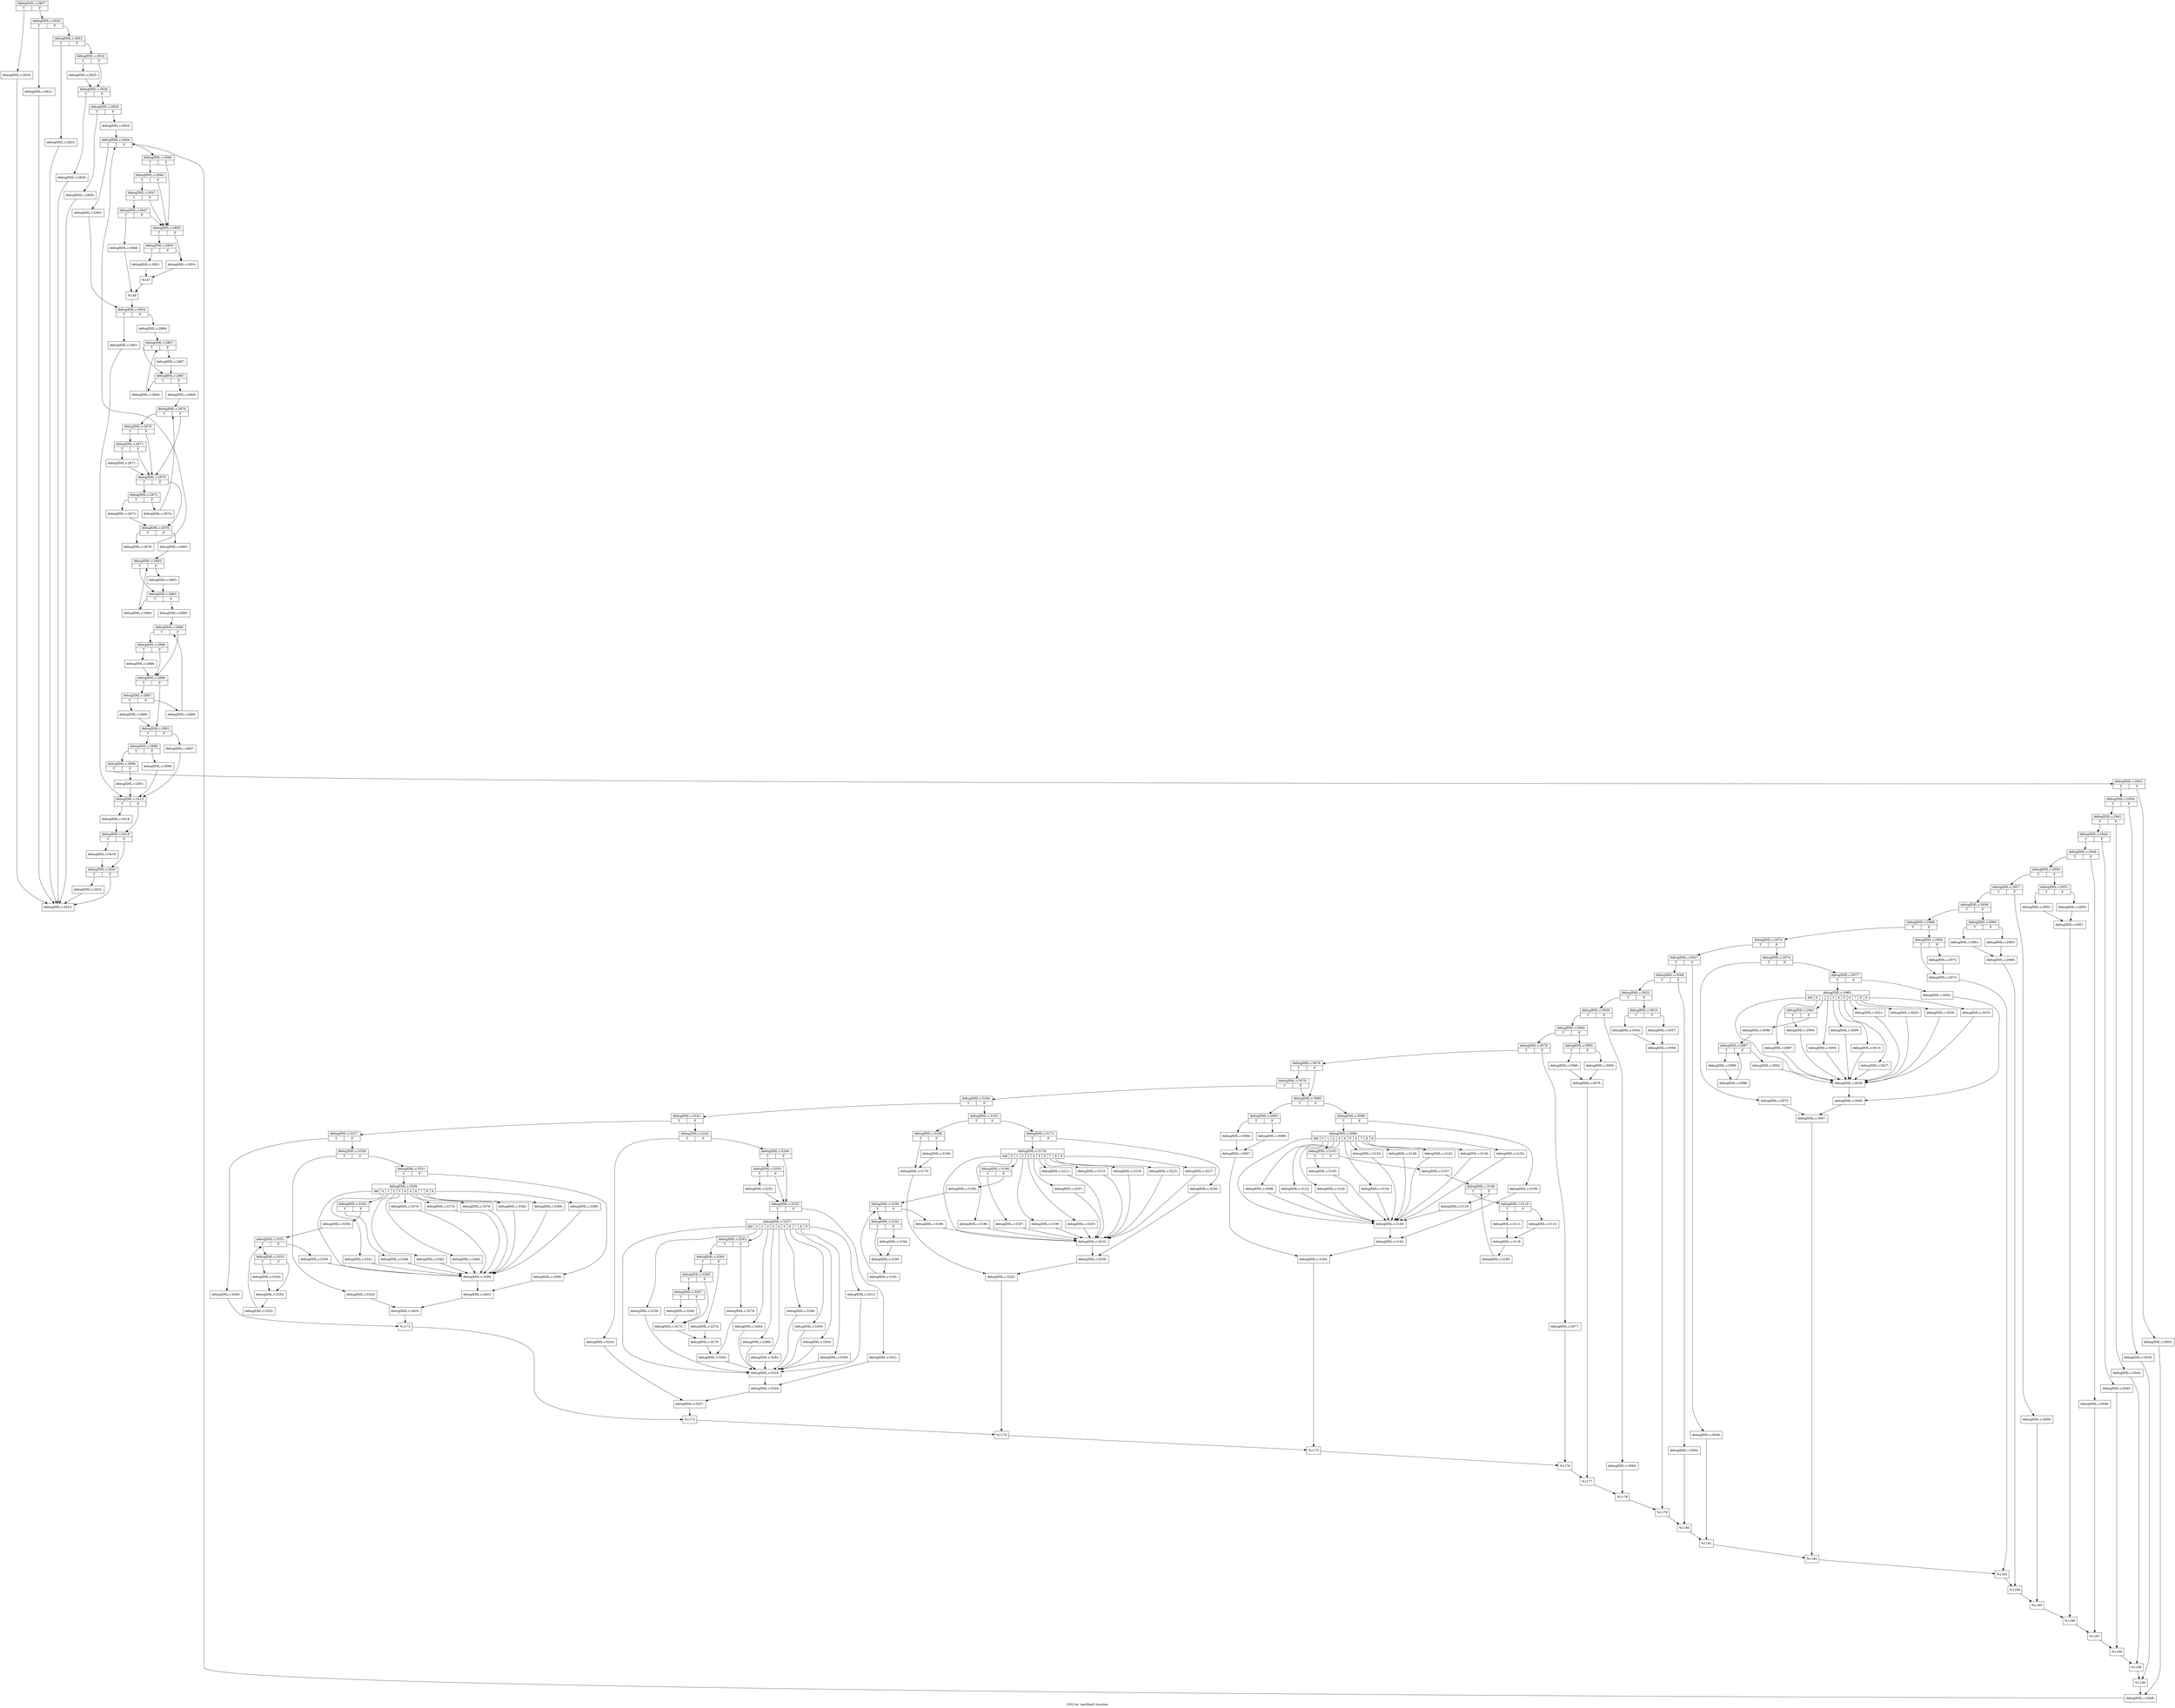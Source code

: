 digraph "CFG for 'xmlShell' function" {
	label="CFG for 'xmlShell' function";

	Node0x48ca920 [shape=record,label="{debugXML.c:2807:|{<s0>T|<s1>F}}"];
	Node0x48ca920:s0 -> Node0x4a044b0;
	Node0x48ca920:s1 -> Node0x4a04500;
	Node0x4a044b0 [shape=record,label="{debugXML.c:2819:}"];
	Node0x4a044b0 -> Node0x4a85450;
	Node0x4a04500 [shape=record,label="{debugXML.c:2820:|{<s0>T|<s1>F}}"];
	Node0x4a04500:s0 -> Node0x4a04850;
	Node0x4a04500:s1 -> Node0x4a048a0;
	Node0x4a04850 [shape=record,label="{debugXML.c:2821:}"];
	Node0x4a04850 -> Node0x4a85450;
	Node0x4a048a0 [shape=record,label="{debugXML.c:2822:|{<s0>T|<s1>F}}"];
	Node0x4a048a0:s0 -> Node0x4a21400;
	Node0x4a048a0:s1 -> Node0x4a21450;
	Node0x4a21400 [shape=record,label="{debugXML.c:2823:}"];
	Node0x4a21400 -> Node0x4a85450;
	Node0x4a21450 [shape=record,label="{debugXML.c:2824:|{<s0>T|<s1>F}}"];
	Node0x4a21450:s0 -> Node0x4a21830;
	Node0x4a21450:s1 -> Node0x4a21880;
	Node0x4a21830 [shape=record,label="{debugXML.c:2825:}"];
	Node0x4a21830 -> Node0x4a21880;
	Node0x4a21880 [shape=record,label="{debugXML.c:2826:|{<s0>T|<s1>F}}"];
	Node0x4a21880:s0 -> Node0x4955720;
	Node0x4a21880:s1 -> Node0x4955770;
	Node0x4955720 [shape=record,label="{debugXML.c:2828:}"];
	Node0x4955720 -> Node0x4a85450;
	Node0x4955770 [shape=record,label="{debugXML.c:2829:|{<s0>T|<s1>F}}"];
	Node0x4955770:s0 -> Node0x4a24590;
	Node0x4955770:s1 -> Node0x4a23760;
	Node0x4a24590 [shape=record,label="{debugXML.c:2839:}"];
	Node0x4a24590 -> Node0x4a85450;
	Node0x4a23760 [shape=record,label="{debugXML.c:2843:}"];
	Node0x4a23760 -> Node0x4a259f0;
	Node0x4a259f0 [shape=record,label="{debugXML.c:2844:|{<s0>T|<s1>F}}"];
	Node0x4a259f0:s0 -> Node0x4a25b30;
	Node0x4a259f0:s1 -> Node0x4a25bd0;
	Node0x4a25b30 [shape=record,label="{debugXML.c:2845:}"];
	Node0x4a25b30 -> Node0x4a25b80;
	Node0x4a25bd0 [shape=record,label="{debugXML.c:2846:|{<s0>T|<s1>F}}"];
	Node0x4a25bd0:s0 -> Node0x4a26850;
	Node0x4a25bd0:s1 -> Node0x4a26700;
	Node0x4a26850 [shape=record,label="{debugXML.c:2846:|{<s0>T|<s1>F}}"];
	Node0x4a26850:s0 -> Node0x4a267d0;
	Node0x4a26850:s1 -> Node0x4a26700;
	Node0x4a267d0 [shape=record,label="{debugXML.c:2847:|{<s0>T|<s1>F}}"];
	Node0x4a267d0:s0 -> Node0x4a26750;
	Node0x4a267d0:s1 -> Node0x4a26700;
	Node0x4a26750 [shape=record,label="{debugXML.c:2847:|{<s0>T|<s1>F}}"];
	Node0x4a26750:s0 -> Node0x4a26660;
	Node0x4a26750:s1 -> Node0x4a26700;
	Node0x4a26660 [shape=record,label="{debugXML.c:2848:}"];
	Node0x4a26660 -> Node0x4a266b0;
	Node0x4a26700 [shape=record,label="{debugXML.c:2850:|{<s0>T|<s1>F}}"];
	Node0x4a26700:s0 -> Node0x4a28710;
	Node0x4a26700:s1 -> Node0x4a286c0;
	Node0x4a28710 [shape=record,label="{debugXML.c:2850:|{<s0>T|<s1>F}}"];
	Node0x4a28710:s0 -> Node0x4a28620;
	Node0x4a28710:s1 -> Node0x4a286c0;
	Node0x4a28620 [shape=record,label="{debugXML.c:2851:}"];
	Node0x4a28620 -> Node0x4a28670;
	Node0x4a286c0 [shape=record,label="{debugXML.c:2853:}"];
	Node0x4a286c0 -> Node0x4a28670;
	Node0x4a28670 [shape=record,label="{%147}"];
	Node0x4a28670 -> Node0x4a266b0;
	Node0x4a266b0 [shape=record,label="{%148}"];
	Node0x4a266b0 -> Node0x4a25b80;
	Node0x4a25b80 [shape=record,label="{debugXML.c:2854:|{<s0>T|<s1>F}}"];
	Node0x4a25b80:s0 -> Node0x4a2a8e0;
	Node0x4a25b80:s1 -> Node0x4a2a930;
	Node0x4a2a8e0 [shape=record,label="{debugXML.c:2861:}"];
	Node0x4a2a8e0 -> Node0x4a25970;
	Node0x4a2a930 [shape=record,label="{debugXML.c:2866:}"];
	Node0x4a2a930 -> Node0x4a2ade0;
	Node0x4a2ade0 [shape=record,label="{debugXML.c:2867:|{<s0>T|<s1>F}}"];
	Node0x4a2ade0:s0 -> Node0x4a2b080;
	Node0x4a2ade0:s1 -> Node0x4a2b0d0;
	Node0x4a2b0d0 [shape=record,label="{debugXML.c:2867:}"];
	Node0x4a2b0d0 -> Node0x4a2b080;
	Node0x4a2b080 [shape=record,label="{debugXML.c:2867:|{<s0>T|<s1>F}}"];
	Node0x4a2b080:s0 -> Node0x4a2b710;
	Node0x4a2b080:s1 -> Node0x4a2b000;
	Node0x4a2b710 [shape=record,label="{debugXML.c:2868:}"];
	Node0x4a2b710 -> Node0x4a2ade0;
	Node0x4a2b000 [shape=record,label="{debugXML.c:2869:}"];
	Node0x4a2b000 -> Node0x4a2bad0;
	Node0x4a2bad0 [shape=record,label="{debugXML.c:2870:|{<s0>T|<s1>F}}"];
	Node0x4a2bad0:s0 -> Node0x4a2be90;
	Node0x4a2bad0:s1 -> Node0x4a2bd70;
	Node0x4a2be90 [shape=record,label="{debugXML.c:2870:|{<s0>T|<s1>F}}"];
	Node0x4a2be90:s0 -> Node0x4a2be10;
	Node0x4a2be90:s1 -> Node0x4a2bd70;
	Node0x4a2be10 [shape=record,label="{debugXML.c:2871:|{<s0>T|<s1>F}}"];
	Node0x4a2be10:s0 -> Node0x4a2bdc0;
	Node0x4a2be10:s1 -> Node0x4a2bd70;
	Node0x4a2bdc0 [shape=record,label="{debugXML.c:2871:}"];
	Node0x4a2bdc0 -> Node0x4a2bd70;
	Node0x4a2bd70 [shape=record,label="{debugXML.c:2870:|{<s0>T|<s1>F}}"];
	Node0x4a2bd70:s0 -> Node0x4a2c740;
	Node0x4a2bd70:s1 -> Node0x4a2bcf0;
	Node0x4a2c740 [shape=record,label="{debugXML.c:2872:|{<s0>T|<s1>F}}"];
	Node0x4a2c740:s0 -> Node0x4a2cd80;
	Node0x4a2c740:s1 -> Node0x4a2cdd0;
	Node0x4a2cd80 [shape=record,label="{debugXML.c:2873:}"];
	Node0x4a2cd80 -> Node0x4a2bcf0;
	Node0x4a2cdd0 [shape=record,label="{debugXML.c:2874:}"];
	Node0x4a2cdd0 -> Node0x4a2bad0;
	Node0x4a2bcf0 [shape=record,label="{debugXML.c:2876:|{<s0>T|<s1>F}}"];
	Node0x4a2bcf0:s0 -> Node0x4a2db40;
	Node0x4a2bcf0:s1 -> Node0x4a2db90;
	Node0x4a2db40 [shape=record,label="{debugXML.c:2878:}"];
	Node0x4a2db40 -> Node0x4a259f0;
	Node0x4a2db90 [shape=record,label="{debugXML.c:2883:}"];
	Node0x4a2db90 -> Node0x4a2ded0;
	Node0x4a2ded0 [shape=record,label="{debugXML.c:2883:|{<s0>T|<s1>F}}"];
	Node0x4a2ded0:s0 -> Node0x4a2e170;
	Node0x4a2ded0:s1 -> Node0x4a2e1c0;
	Node0x4a2e1c0 [shape=record,label="{debugXML.c:2883:}"];
	Node0x4a2e1c0 -> Node0x4a2e170;
	Node0x4a2e170 [shape=record,label="{debugXML.c:2883:|{<s0>T|<s1>F}}"];
	Node0x4a2e170:s0 -> Node0x4a2e800;
	Node0x4a2e170:s1 -> Node0x4a2e0f0;
	Node0x4a2e800 [shape=record,label="{debugXML.c:2884:}"];
	Node0x4a2e800 -> Node0x4a2ded0;
	Node0x4a2e0f0 [shape=record,label="{debugXML.c:2885:}"];
	Node0x4a2e0f0 -> Node0x4a2ebc0;
	Node0x4a2ebc0 [shape=record,label="{debugXML.c:2886:|{<s0>T|<s1>F}}"];
	Node0x4a2ebc0:s0 -> Node0x4a2ef00;
	Node0x4a2ebc0:s1 -> Node0x4a2ee60;
	Node0x4a2ef00 [shape=record,label="{debugXML.c:2886:|{<s0>T|<s1>F}}"];
	Node0x4a2ef00:s0 -> Node0x4a2eeb0;
	Node0x4a2ef00:s1 -> Node0x4a2ee60;
	Node0x4a2eeb0 [shape=record,label="{debugXML.c:2886:}"];
	Node0x4a2eeb0 -> Node0x4a2ee60;
	Node0x4a2ee60 [shape=record,label="{debugXML.c:2886:|{<s0>T|<s1>F}}"];
	Node0x4a2ee60:s0 -> Node0x4a2f4c0;
	Node0x4a2ee60:s1 -> Node0x4a2ede0;
	Node0x4a2f4c0 [shape=record,label="{debugXML.c:2887:|{<s0>T|<s1>F}}"];
	Node0x4a2f4c0:s0 -> Node0x4a2fa00;
	Node0x4a2f4c0:s1 -> Node0x4a2fa50;
	Node0x4a2fa00 [shape=record,label="{debugXML.c:2888:}"];
	Node0x4a2fa00 -> Node0x4a2ede0;
	Node0x4a2fa50 [shape=record,label="{debugXML.c:2889:}"];
	Node0x4a2fa50 -> Node0x4a2ebc0;
	Node0x4a2ede0 [shape=record,label="{debugXML.c:2891:|{<s0>T|<s1>F}}"];
	Node0x4a2ede0:s0 -> Node0x4a30810;
	Node0x4a2ede0:s1 -> Node0x4a307c0;
	Node0x4a307c0 [shape=record,label="{debugXML.c:2897:}"];
	Node0x4a307c0 -> Node0x4a25970;
	Node0x4a30810 [shape=record,label="{debugXML.c:2898:|{<s0>T|<s1>F}}"];
	Node0x4a30810:s0 -> Node0x4a31450;
	Node0x4a30810:s1 -> Node0x4a31100;
	Node0x4a31100 [shape=record,label="{debugXML.c:2899:}"];
	Node0x4a31100 -> Node0x4a25970;
	Node0x4a31450 [shape=record,label="{debugXML.c:2900:|{<s0>T|<s1>F}}"];
	Node0x4a31450:s0 -> Node0x4a31c90;
	Node0x4a31450:s1 -> Node0x4a31c40;
	Node0x4a31c40 [shape=record,label="{debugXML.c:2901:}"];
	Node0x4a31c40 -> Node0x4a25970;
	Node0x4a31c90 [shape=record,label="{debugXML.c:2902:|{<s0>T|<s1>F}}"];
	Node0x4a31c90:s0 -> Node0x4a32280;
	Node0x4a31c90:s1 -> Node0x4a321e0;
	Node0x4a321e0 [shape=record,label="{debugXML.c:2903:}"];
	Node0x4a321e0 -> Node0x4a32230;
	Node0x4a32280 [shape=record,label="{debugXML.c:2938:|{<s0>T|<s1>F}}"];
	Node0x4a32280:s0 -> Node0x4a3a2c0;
	Node0x4a32280:s1 -> Node0x4a3a220;
	Node0x4a3a220 [shape=record,label="{debugXML.c:2939:}"];
	Node0x4a3a220 -> Node0x4a3a270;
	Node0x4a3a2c0 [shape=record,label="{debugXML.c:2941:|{<s0>T|<s1>F}}"];
	Node0x4a3a2c0:s0 -> Node0x4a3acb0;
	Node0x4a3a2c0:s1 -> Node0x4a3ac10;
	Node0x4a3ac10 [shape=record,label="{debugXML.c:2942:}"];
	Node0x4a3ac10 -> Node0x4a3ac60;
	Node0x4a3acb0 [shape=record,label="{debugXML.c:2944:|{<s0>T|<s1>F}}"];
	Node0x4a3acb0:s0 -> Node0x4a3b690;
	Node0x4a3acb0:s1 -> Node0x4a3b5f0;
	Node0x4a3b5f0 [shape=record,label="{debugXML.c:2945:}"];
	Node0x4a3b5f0 -> Node0x4a3b640;
	Node0x4a3b690 [shape=record,label="{debugXML.c:2948:|{<s0>T|<s1>F}}"];
	Node0x4a3b690:s0 -> Node0x4a3c8a0;
	Node0x4a3b690:s1 -> Node0x4a3c400;
	Node0x4a3c400 [shape=record,label="{debugXML.c:2949:}"];
	Node0x4a3c400 -> Node0x4a3c850;
	Node0x4a3c8a0 [shape=record,label="{debugXML.c:2950:|{<s0>T|<s1>F}}"];
	Node0x4a3c8a0:s0 -> Node0x4a3cfa0;
	Node0x4a3c8a0:s1 -> Node0x4a3cf00;
	Node0x4a3cf00 [shape=record,label="{debugXML.c:2951:|{<s0>T|<s1>F}}"];
	Node0x4a3cf00:s0 -> Node0x4a3d4a0;
	Node0x4a3cf00:s1 -> Node0x4a3d540;
	Node0x4a3d4a0 [shape=record,label="{debugXML.c:2952:}"];
	Node0x4a3d4a0 -> Node0x4a3d4f0;
	Node0x4a3d540 [shape=record,label="{debugXML.c:2955:}"];
	Node0x4a3d540 -> Node0x4a3d4f0;
	Node0x4a3d4f0 [shape=record,label="{debugXML.c:2957:}"];
	Node0x4a3d4f0 -> Node0x4a3cf50;
	Node0x4a3cfa0 [shape=record,label="{debugXML.c:2957:|{<s0>T|<s1>F}}"];
	Node0x4a3cfa0:s0 -> Node0x4a3e400;
	Node0x4a3cfa0:s1 -> Node0x4a3e360;
	Node0x4a3e360 [shape=record,label="{debugXML.c:2958:}"];
	Node0x4a3e360 -> Node0x4a3e3b0;
	Node0x4a3e400 [shape=record,label="{debugXML.c:2959:|{<s0>T|<s1>F}}"];
	Node0x4a3e400:s0 -> Node0x4a3f3e0;
	Node0x4a3e400:s1 -> Node0x4a3ede0;
	Node0x4a3ede0 [shape=record,label="{debugXML.c:2960:|{<s0>T|<s1>F}}"];
	Node0x4a3ede0:s0 -> Node0x4a3f780;
	Node0x4a3ede0:s1 -> Node0x4a3f820;
	Node0x4a3f780 [shape=record,label="{debugXML.c:2961:}"];
	Node0x4a3f780 -> Node0x4a3f7d0;
	Node0x4a3f820 [shape=record,label="{debugXML.c:2963:}"];
	Node0x4a3f820 -> Node0x4a3f7d0;
	Node0x4a3f7d0 [shape=record,label="{debugXML.c:2968:}"];
	Node0x4a3f7d0 -> Node0x4a3f390;
	Node0x4a3f3e0 [shape=record,label="{debugXML.c:2968:|{<s0>T|<s1>F}}"];
	Node0x4a3f3e0:s0 -> Node0x4a41100;
	Node0x4a3f3e0:s1 -> Node0x4a40920;
	Node0x4a40920 [shape=record,label="{debugXML.c:2969:|{<s0>T|<s1>F}}"];
	Node0x4a40920:s0 -> Node0x4a418c0;
	Node0x4a40920:s1 -> Node0x4a41870;
	Node0x4a41870 [shape=record,label="{debugXML.c:2972:}"];
	Node0x4a41870 -> Node0x4a418c0;
	Node0x4a418c0 [shape=record,label="{debugXML.c:2973:}"];
	Node0x4a418c0 -> Node0x4a410b0;
	Node0x4a41100 [shape=record,label="{debugXML.c:2973:|{<s0>T|<s1>F}}"];
	Node0x4a41100:s0 -> Node0x4a424a0;
	Node0x4a41100:s1 -> Node0x4a42400;
	Node0x4a42400 [shape=record,label="{debugXML.c:2974:|{<s0>T|<s1>F}}"];
	Node0x4a42400:s0 -> Node0x4a429a0;
	Node0x4a42400:s1 -> Node0x4a42a40;
	Node0x4a429a0 [shape=record,label="{debugXML.c:2975:}"];
	Node0x4a429a0 -> Node0x4a429f0;
	Node0x4a42a40 [shape=record,label="{debugXML.c:2977:|{<s0>T|<s1>F}}"];
	Node0x4a42a40:s0 -> Node0x4a442c0;
	Node0x4a42a40:s1 -> Node0x4a44850;
	Node0x4a442c0 [shape=record,label="{debugXML.c:2985:|{<s0>def|<s1>0|<s2>1|<s3>2|<s4>3|<s5>4|<s6>5|<s7>6|<s8>7|<s9>8|<s10>9}}"];
	Node0x4a442c0:s0 -> Node0x49f1610;
	Node0x4a442c0:s1 -> Node0x4a44f50;
	Node0x4a442c0:s2 -> Node0x4a45300;
	Node0x4a442c0:s3 -> Node0x4a47300;
	Node0x4a442c0:s4 -> Node0x4a477a0;
	Node0x4a442c0:s5 -> Node0x4a47c40;
	Node0x4a442c0:s6 -> Node0x4a480e0;
	Node0x4a442c0:s7 -> Node0x4a48580;
	Node0x4a442c0:s8 -> Node0x4a48a20;
	Node0x4a442c0:s9 -> Node0x4a48ec0;
	Node0x4a442c0:s10 -> Node0x4a49360;
	Node0x4a44f50 [shape=record,label="{debugXML.c:2987:}"];
	Node0x4a44f50 -> Node0x49f1610;
	Node0x4a45300 [shape=record,label="{debugXML.c:2991:|{<s0>T|<s1>F}}"];
	Node0x4a45300:s0 -> Node0x4a456b0;
	Node0x4a45300:s1 -> Node0x4a45700;
	Node0x4a456b0 [shape=record,label="{debugXML.c:2994:}"];
	Node0x4a456b0 -> Node0x49f1610;
	Node0x4a45700 [shape=record,label="{debugXML.c:2996:}"];
	Node0x4a45700 -> Node0x4a44190;
	Node0x4a44190 [shape=record,label="{debugXML.c:2997:|{<s0>T|<s1>F}}"];
	Node0x4a44190:s0 -> Node0x49c1000;
	Node0x4a44190:s1 -> Node0x4a45ba0;
	Node0x49c1000 [shape=record,label="{debugXML.c:2999:}"];
	Node0x49c1000 -> Node0x4a44240;
	Node0x4a44240 [shape=record,label="{debugXML.c:2998:}"];
	Node0x4a44240 -> Node0x4a44190;
	Node0x4a45ba0 [shape=record,label="{debugXML.c:3002:}"];
	Node0x4a45ba0 -> Node0x49f1610;
	Node0x4a47300 [shape=record,label="{debugXML.c:3005:}"];
	Node0x4a47300 -> Node0x49f1610;
	Node0x4a477a0 [shape=record,label="{debugXML.c:3009:}"];
	Node0x4a477a0 -> Node0x49f1610;
	Node0x4a47c40 [shape=record,label="{debugXML.c:3013:}"];
	Node0x4a47c40 -> Node0x49f1610;
	Node0x4a480e0 [shape=record,label="{debugXML.c:3017:}"];
	Node0x4a480e0 -> Node0x49f1610;
	Node0x4a48580 [shape=record,label="{debugXML.c:3021:}"];
	Node0x4a48580 -> Node0x49f1610;
	Node0x4a48a20 [shape=record,label="{debugXML.c:3025:}"];
	Node0x4a48a20 -> Node0x49f1610;
	Node0x4a48ec0 [shape=record,label="{debugXML.c:3029:}"];
	Node0x4a48ec0 -> Node0x49f1610;
	Node0x4a49360 [shape=record,label="{debugXML.c:3033:}"];
	Node0x4a49360 -> Node0x49f1610;
	Node0x49f1610 [shape=record,label="{debugXML.c:3039:}"];
	Node0x49f1610 -> Node0x4a44800;
	Node0x4a44850 [shape=record,label="{debugXML.c:3042:}"];
	Node0x4a44850 -> Node0x4a44800;
	Node0x4a44800 [shape=record,label="{debugXML.c:3045:}"];
	Node0x4a44800 -> Node0x4a429f0;
	Node0x4a429f0 [shape=record,label="{debugXML.c:3047:}"];
	Node0x4a429f0 -> Node0x4a42450;
	Node0x4a424a0 [shape=record,label="{debugXML.c:3047:|{<s0>T|<s1>F}}"];
	Node0x4a424a0:s0 -> Node0x4a4ab70;
	Node0x4a424a0:s1 -> Node0x4a44c80;
	Node0x4a44c80 [shape=record,label="{debugXML.c:3048:}"];
	Node0x4a44c80 -> Node0x4a4ab20;
	Node0x4a4ab70 [shape=record,label="{debugXML.c:3049:|{<s0>T|<s1>F}}"];
	Node0x4a4ab70:s0 -> Node0x4a4b580;
	Node0x4a4ab70:s1 -> Node0x4a4b4e0;
	Node0x4a4b4e0 [shape=record,label="{debugXML.c:3050:}"];
	Node0x4a4b4e0 -> Node0x4a4b530;
	Node0x4a4b580 [shape=record,label="{debugXML.c:3052:|{<s0>T|<s1>F}}"];
	Node0x4a4b580:s0 -> Node0x4a4c4a0;
	Node0x4a4b580:s1 -> Node0x4a4bea0;
	Node0x4a4bea0 [shape=record,label="{debugXML.c:3053:|{<s0>T|<s1>F}}"];
	Node0x4a4bea0:s0 -> Node0x4a4c840;
	Node0x4a4bea0:s1 -> Node0x4a4c8e0;
	Node0x4a4c840 [shape=record,label="{debugXML.c:3054:}"];
	Node0x4a4c840 -> Node0x4a4c890;
	Node0x4a4c8e0 [shape=record,label="{debugXML.c:3057:}"];
	Node0x4a4c8e0 -> Node0x4a4c890;
	Node0x4a4c890 [shape=record,label="{debugXML.c:3059:}"];
	Node0x4a4c890 -> Node0x4a4c450;
	Node0x4a4c4a0 [shape=record,label="{debugXML.c:3059:|{<s0>T|<s1>F}}"];
	Node0x4a4c4a0:s0 -> Node0x4a4d660;
	Node0x4a4c4a0:s1 -> Node0x494e2d0;
	Node0x494e2d0 [shape=record,label="{debugXML.c:3060:}"];
	Node0x494e2d0 -> Node0x4a4d610;
	Node0x4a4d660 [shape=record,label="{debugXML.c:3064:|{<s0>T|<s1>F}}"];
	Node0x4a4d660:s0 -> Node0x4a4ef60;
	Node0x4a4d660:s1 -> Node0x4a4e720;
	Node0x4a4e720 [shape=record,label="{debugXML.c:3065:|{<s0>T|<s1>F}}"];
	Node0x4a4e720:s0 -> Node0x4a4e480;
	Node0x4a4e720:s1 -> Node0x4a4e290;
	Node0x4a4e480 [shape=record,label="{debugXML.c:3066:}"];
	Node0x4a4e480 -> Node0x4a4e1e0;
	Node0x4a4e290 [shape=record,label="{debugXML.c:3069:}"];
	Node0x4a4e290 -> Node0x4a4e1e0;
	Node0x4a4e1e0 [shape=record,label="{debugXML.c:3076:}"];
	Node0x4a4e1e0 -> Node0x4a4ef10;
	Node0x4a4ef60 [shape=record,label="{debugXML.c:3076:|{<s0>T|<s1>F}}"];
	Node0x4a4ef60:s0 -> Node0x4a532e0;
	Node0x4a4ef60:s1 -> Node0x4a52c40;
	Node0x4a52c40 [shape=record,label="{debugXML.c:3077:}"];
	Node0x4a52c40 -> Node0x4a53290;
	Node0x4a532e0 [shape=record,label="{debugXML.c:3079:|{<s0>T|<s1>F}}"];
	Node0x4a532e0:s0 -> Node0x4a54030;
	Node0x4a532e0:s1 -> Node0x4a53a10;
	Node0x4a54030 [shape=record,label="{debugXML.c:3079:|{<s0>T|<s1>F}}"];
	Node0x4a54030:s0 -> Node0x4a53fe0;
	Node0x4a54030:s1 -> Node0x4a53a10;
	Node0x4a53a10 [shape=record,label="{debugXML.c:3080:|{<s0>T|<s1>F}}"];
	Node0x4a53a10:s0 -> Node0x4a54eb0;
	Node0x4a53a10:s1 -> Node0x4a54f50;
	Node0x4a54eb0 [shape=record,label="{debugXML.c:3083:|{<s0>T|<s1>F}}"];
	Node0x4a54eb0:s0 -> Node0x4a553c0;
	Node0x4a54eb0:s1 -> Node0x4a55460;
	Node0x4a553c0 [shape=record,label="{debugXML.c:3084:}"];
	Node0x4a553c0 -> Node0x4a55410;
	Node0x4a55460 [shape=record,label="{debugXML.c:3086:}"];
	Node0x4a55460 -> Node0x4a55410;
	Node0x4a55410 [shape=record,label="{debugXML.c:3087:}"];
	Node0x4a55410 -> Node0x4a54f00;
	Node0x4a54f50 [shape=record,label="{debugXML.c:3088:|{<s0>T|<s1>F}}"];
	Node0x4a54f50:s0 -> Node0x4a56dd0;
	Node0x4a54f50:s1 -> Node0x4a56e70;
	Node0x4a56dd0 [shape=record,label="{debugXML.c:3096:|{<s0>def|<s1>0|<s2>1|<s3>2|<s4>3|<s5>4|<s6>5|<s7>6|<s8>7|<s9>8|<s10>9}}"];
	Node0x4a56dd0:s0 -> Node0x4a57180;
	Node0x4a56dd0:s1 -> Node0x4a57630;
	Node0x4a56dd0:s2 -> Node0x4a57ad0;
	Node0x4a56dd0:s3 -> Node0x4a5a070;
	Node0x4a56dd0:s4 -> Node0x4a5a510;
	Node0x4a56dd0:s5 -> Node0x4a5a9b0;
	Node0x4a56dd0:s6 -> Node0x4a5ae50;
	Node0x4a56dd0:s7 -> Node0x4a5b2f0;
	Node0x4a56dd0:s8 -> Node0x4a5b790;
	Node0x4a56dd0:s9 -> Node0x4a5bc30;
	Node0x4a56dd0:s10 -> Node0x4a5c0d0;
	Node0x4a57630 [shape=record,label="{debugXML.c:3098:}"];
	Node0x4a57630 -> Node0x4a57180;
	Node0x4a57ad0 [shape=record,label="{debugXML.c:3102:|{<s0>T|<s1>F}}"];
	Node0x4a57ad0:s0 -> Node0x4a57e80;
	Node0x4a57ad0:s1 -> Node0x4a57ed0;
	Node0x4a57e80 [shape=record,label="{debugXML.c:3105:}"];
	Node0x4a57e80 -> Node0x4a57180;
	Node0x4a57ed0 [shape=record,label="{debugXML.c:3107:}"];
	Node0x4a57ed0 -> Node0x4a584a0;
	Node0x4a584a0 [shape=record,label="{debugXML.c:3108:|{<s0>T|<s1>F}}"];
	Node0x4a584a0:s0 -> Node0x4a58700;
	Node0x4a584a0:s1 -> Node0x4a58340;
	Node0x4a58700 [shape=record,label="{debugXML.c:3110:|{<s0>T|<s1>F}}"];
	Node0x4a58700:s0 -> Node0x4a58c80;
	Node0x4a58700:s1 -> Node0x4a58d20;
	Node0x4a58c80 [shape=record,label="{debugXML.c:3111:}"];
	Node0x4a58c80 -> Node0x4a58cd0;
	Node0x4a58d20 [shape=record,label="{debugXML.c:3115:}"];
	Node0x4a58d20 -> Node0x4a58cd0;
	Node0x4a58cd0 [shape=record,label="{debugXML.c:3118:}"];
	Node0x4a58cd0 -> Node0x4a586b0;
	Node0x4a586b0 [shape=record,label="{debugXML.c:3109:}"];
	Node0x4a586b0 -> Node0x4a584a0;
	Node0x4a58340 [shape=record,label="{debugXML.c:3119:}"];
	Node0x4a58340 -> Node0x4a57180;
	Node0x4a5a070 [shape=record,label="{debugXML.c:3122:}"];
	Node0x4a5a070 -> Node0x4a57180;
	Node0x4a5a510 [shape=record,label="{debugXML.c:3126:}"];
	Node0x4a5a510 -> Node0x4a57180;
	Node0x4a5a9b0 [shape=record,label="{debugXML.c:3130:}"];
	Node0x4a5a9b0 -> Node0x4a57180;
	Node0x4a5ae50 [shape=record,label="{debugXML.c:3134:}"];
	Node0x4a5ae50 -> Node0x4a57180;
	Node0x4a5b2f0 [shape=record,label="{debugXML.c:3138:}"];
	Node0x4a5b2f0 -> Node0x4a57180;
	Node0x4a5b790 [shape=record,label="{debugXML.c:3142:}"];
	Node0x4a5b790 -> Node0x4a57180;
	Node0x4a5bc30 [shape=record,label="{debugXML.c:3146:}"];
	Node0x4a5bc30 -> Node0x4a57180;
	Node0x4a5c0d0 [shape=record,label="{debugXML.c:3150:}"];
	Node0x4a5c0d0 -> Node0x4a57180;
	Node0x4a57180 [shape=record,label="{debugXML.c:3156:}"];
	Node0x4a57180 -> Node0x4a56e20;
	Node0x4a56e70 [shape=record,label="{debugXML.c:3159:}"];
	Node0x4a56e70 -> Node0x4a56e20;
	Node0x4a56e20 [shape=record,label="{debugXML.c:3162:}"];
	Node0x4a56e20 -> Node0x4a54f00;
	Node0x4a54f00 [shape=record,label="{debugXML.c:3164:}"];
	Node0x4a54f00 -> Node0x4a53d00;
	Node0x4a53fe0 [shape=record,label="{debugXML.c:3164:|{<s0>T|<s1>F}}"];
	Node0x4a53fe0:s0 -> Node0x4a5d290;
	Node0x4a53fe0:s1 -> Node0x4a57330;
	Node0x4a57330 [shape=record,label="{debugXML.c:3165:|{<s0>T|<s1>F}}"];
	Node0x4a57330:s0 -> Node0x49d4f00;
	Node0x4a57330:s1 -> Node0x49d4fa0;
	Node0x49d4f00 [shape=record,label="{debugXML.c:3168:|{<s0>T|<s1>F}}"];
	Node0x49d4f00:s0 -> Node0x49d54a0;
	Node0x49d4f00:s1 -> Node0x49d5450;
	Node0x49d5450 [shape=record,label="{debugXML.c:3169:}"];
	Node0x49d5450 -> Node0x49d54a0;
	Node0x49d54a0 [shape=record,label="{debugXML.c:3170:}"];
	Node0x49d54a0 -> Node0x49d4f50;
	Node0x49d4fa0 [shape=record,label="{debugXML.c:3171:|{<s0>T|<s1>F}}"];
	Node0x49d4fa0:s0 -> Node0x49d69a0;
	Node0x49d4fa0:s1 -> Node0x49d6a40;
	Node0x49d69a0 [shape=record,label="{debugXML.c:3178:|{<s0>def|<s1>0|<s2>1|<s3>2|<s4>3|<s5>4|<s6>5|<s7>6|<s8>7|<s9>8|<s10>9}}"];
	Node0x49d69a0:s0 -> Node0x49d6d90;
	Node0x49d69a0:s1 -> Node0x49d7280;
	Node0x49d69a0:s2 -> Node0x49d7720;
	Node0x49d69a0:s3 -> Node0x49d9b30;
	Node0x49d69a0:s4 -> Node0x49d9fd0;
	Node0x49d69a0:s5 -> Node0x49da470;
	Node0x49d69a0:s6 -> Node0x49da910;
	Node0x49d69a0:s7 -> Node0x49dadb0;
	Node0x49d69a0:s8 -> Node0x49db250;
	Node0x49d69a0:s9 -> Node0x49db6f0;
	Node0x49d69a0:s10 -> Node0x49dbb90;
	Node0x49d7280 [shape=record,label="{debugXML.c:3180:}"];
	Node0x49d7280 -> Node0x49d6d90;
	Node0x49d7720 [shape=record,label="{debugXML.c:3184:|{<s0>T|<s1>F}}"];
	Node0x49d7720:s0 -> Node0x49d7b50;
	Node0x49d7720:s1 -> Node0x49d7ba0;
	Node0x49d7b50 [shape=record,label="{debugXML.c:3187:}"];
	Node0x49d7b50 -> Node0x49d6d90;
	Node0x49d7ba0 [shape=record,label="{debugXML.c:3189:}"];
	Node0x49d7ba0 -> Node0x49d81b0;
	Node0x49d81b0 [shape=record,label="{debugXML.c:3190:|{<s0>T|<s1>F}}"];
	Node0x49d81b0:s0 -> Node0x49d8490;
	Node0x49d81b0:s1 -> Node0x49d8010;
	Node0x49d8490 [shape=record,label="{debugXML.c:3192:|{<s0>T|<s1>F}}"];
	Node0x49d8490:s0 -> Node0x49d8ae0;
	Node0x49d8490:s1 -> Node0x49d8a90;
	Node0x49d8a90 [shape=record,label="{debugXML.c:3194:}"];
	Node0x49d8a90 -> Node0x49d8ae0;
	Node0x49d8ae0 [shape=record,label="{debugXML.c:3195:}"];
	Node0x49d8ae0 -> Node0x49d8400;
	Node0x49d8400 [shape=record,label="{debugXML.c:3191:}"];
	Node0x49d8400 -> Node0x49d81b0;
	Node0x49d8010 [shape=record,label="{debugXML.c:3196:}"];
	Node0x49d8010 -> Node0x49d6d90;
	Node0x49d9b30 [shape=record,label="{debugXML.c:3199:}"];
	Node0x49d9b30 -> Node0x49d6d90;
	Node0x49d9fd0 [shape=record,label="{debugXML.c:3203:}"];
	Node0x49d9fd0 -> Node0x49d6d90;
	Node0x49da470 [shape=record,label="{debugXML.c:3207:}"];
	Node0x49da470 -> Node0x49d6d90;
	Node0x49da910 [shape=record,label="{debugXML.c:3211:}"];
	Node0x49da910 -> Node0x49d6d90;
	Node0x49dadb0 [shape=record,label="{debugXML.c:3215:}"];
	Node0x49dadb0 -> Node0x49d6d90;
	Node0x49db250 [shape=record,label="{debugXML.c:3219:}"];
	Node0x49db250 -> Node0x49d6d90;
	Node0x49db6f0 [shape=record,label="{debugXML.c:3223:}"];
	Node0x49db6f0 -> Node0x49d6d90;
	Node0x49dbb90 [shape=record,label="{debugXML.c:3227:}"];
	Node0x49dbb90 -> Node0x49d6d90;
	Node0x49d6d90 [shape=record,label="{debugXML.c:3233:}"];
	Node0x49d6d90 -> Node0x49d69f0;
	Node0x49d6a40 [shape=record,label="{debugXML.c:3236:}"];
	Node0x49d6a40 -> Node0x49d69f0;
	Node0x49d69f0 [shape=record,label="{debugXML.c:3239:}"];
	Node0x49d69f0 -> Node0x49d4f50;
	Node0x49d4f50 [shape=record,label="{debugXML.c:3241:}"];
	Node0x49d4f50 -> Node0x4a5d240;
	Node0x4a5d290 [shape=record,label="{debugXML.c:3241:|{<s0>T|<s1>F}}"];
	Node0x4a5d290:s0 -> Node0x4a6d960;
	Node0x4a5d290:s1 -> Node0x49d6f40;
	Node0x49d6f40 [shape=record,label="{debugXML.c:3242:|{<s0>T|<s1>F}}"];
	Node0x49d6f40:s0 -> Node0x4a6df10;
	Node0x49d6f40:s1 -> Node0x4a6dfb0;
	Node0x4a6df10 [shape=record,label="{debugXML.c:3243:}"];
	Node0x4a6df10 -> Node0x4a6df60;
	Node0x4a6dfb0 [shape=record,label="{debugXML.c:3246:|{<s0>T|<s1>F}}"];
	Node0x4a6dfb0:s0 -> Node0x4a6fe60;
	Node0x4a6dfb0:s1 -> Node0x4a6fe10;
	Node0x4a6fe60 [shape=record,label="{debugXML.c:3250:|{<s0>T|<s1>F}}"];
	Node0x4a6fe60:s0 -> Node0x4a6f9e0;
	Node0x4a6fe60:s1 -> Node0x4a6fe10;
	Node0x4a6f9e0 [shape=record,label="{debugXML.c:3251:}"];
	Node0x4a6f9e0 -> Node0x4a6fe10;
	Node0x4a6fe10 [shape=record,label="{debugXML.c:3252:|{<s0>T|<s1>F}}"];
	Node0x4a6fe10:s0 -> Node0x4a70bc0;
	Node0x4a6fe10:s1 -> Node0x4a70c60;
	Node0x4a70bc0 [shape=record,label="{debugXML.c:3257:|{<s0>def|<s1>0|<s2>1|<s3>2|<s4>3|<s5>4|<s6>5|<s7>6|<s8>7|<s9>8|<s10>9}}"];
	Node0x4a70bc0:s0 -> Node0x4a70f70;
	Node0x4a70bc0:s1 -> Node0x4a71420;
	Node0x4a70bc0:s2 -> Node0x4a718e0;
	Node0x4a70bc0:s3 -> Node0x491abc0;
	Node0x4a70bc0:s4 -> Node0x49c9ea0;
	Node0x4a70bc0:s5 -> Node0x49ca340;
	Node0x4a70bc0:s6 -> Node0x49ca7e0;
	Node0x4a70bc0:s7 -> Node0x49cac80;
	Node0x4a70bc0:s8 -> Node0x4a778a0;
	Node0x4a70bc0:s9 -> Node0x4a77d40;
	Node0x4a70bc0:s10 -> Node0x4a781e0;
	Node0x4a71420 [shape=record,label="{debugXML.c:3259:}"];
	Node0x4a71420 -> Node0x4a70f70;
	Node0x4a718e0 [shape=record,label="{debugXML.c:3263:|{<s0>T|<s1>F}}"];
	Node0x4a718e0:s0 -> Node0x4a71990;
	Node0x4a718e0:s1 -> Node0x4a71a30;
	Node0x4a71990 [shape=record,label="{debugXML.c:3264:|{<s0>T|<s1>F}}"];
	Node0x4a71990:s0 -> Node0x4a71ea0;
	Node0x4a71990:s1 -> Node0x4a71f40;
	Node0x4a71ea0 [shape=record,label="{debugXML.c:3265:|{<s0>T|<s1>F}}"];
	Node0x4a71ea0:s0 -> Node0x4a72ae0;
	Node0x4a71ea0:s1 -> Node0x4a72a90;
	Node0x4a72ae0 [shape=record,label="{debugXML.c:3267:|{<s0>T|<s1>F}}"];
	Node0x4a72ae0:s0 -> Node0x4a72a40;
	Node0x4a72ae0:s1 -> Node0x4a72a90;
	Node0x4a72a40 [shape=record,label="{debugXML.c:3269:}"];
	Node0x4a72a40 -> Node0x4a72a90;
	Node0x4a72a90 [shape=record,label="{debugXML.c:3273:}"];
	Node0x4a72a90 -> Node0x4a71ef0;
	Node0x4a71f40 [shape=record,label="{debugXML.c:3274:}"];
	Node0x4a71f40 -> Node0x4a71ef0;
	Node0x4a71ef0 [shape=record,label="{debugXML.c:3278:}"];
	Node0x4a71ef0 -> Node0x4a719e0;
	Node0x4a71a30 [shape=record,label="{debugXML.c:3279:}"];
	Node0x4a71a30 -> Node0x4a719e0;
	Node0x4a719e0 [shape=record,label="{debugXML.c:3282:}"];
	Node0x4a719e0 -> Node0x4a70f70;
	Node0x491abc0 [shape=record,label="{debugXML.c:3284:}"];
	Node0x491abc0 -> Node0x4a70f70;
	Node0x49c9ea0 [shape=record,label="{debugXML.c:3288:}"];
	Node0x49c9ea0 -> Node0x4a70f70;
	Node0x49ca340 [shape=record,label="{debugXML.c:3292:}"];
	Node0x49ca340 -> Node0x4a70f70;
	Node0x49ca7e0 [shape=record,label="{debugXML.c:3296:}"];
	Node0x49ca7e0 -> Node0x4a70f70;
	Node0x49cac80 [shape=record,label="{debugXML.c:3300:}"];
	Node0x49cac80 -> Node0x4a70f70;
	Node0x4a778a0 [shape=record,label="{debugXML.c:3304:}"];
	Node0x4a778a0 -> Node0x4a70f70;
	Node0x4a77d40 [shape=record,label="{debugXML.c:3308:}"];
	Node0x4a77d40 -> Node0x4a70f70;
	Node0x4a781e0 [shape=record,label="{debugXML.c:3312:}"];
	Node0x4a781e0 -> Node0x4a70f70;
	Node0x4a70f70 [shape=record,label="{debugXML.c:3318:}"];
	Node0x4a70f70 -> Node0x4a70c10;
	Node0x4a70c60 [shape=record,label="{debugXML.c:3321:}"];
	Node0x4a70c60 -> Node0x4a70c10;
	Node0x4a70c10 [shape=record,label="{debugXML.c:3324:}"];
	Node0x4a70c10 -> Node0x4a6df60;
	Node0x4a6df60 [shape=record,label="{debugXML.c:3327:}"];
	Node0x4a6df60 -> Node0x4a6d910;
	Node0x4a6d960 [shape=record,label="{debugXML.c:3327:|{<s0>T|<s1>F}}"];
	Node0x4a6d960:s0 -> Node0x4a79420;
	Node0x4a6d960:s1 -> Node0x4a71120;
	Node0x4a71120 [shape=record,label="{debugXML.c:3328:|{<s0>T|<s1>F}}"];
	Node0x4a71120:s0 -> Node0x49cc940;
	Node0x4a71120:s1 -> Node0x49cc9e0;
	Node0x49cc940 [shape=record,label="{debugXML.c:3329:}"];
	Node0x49cc940 -> Node0x49cc990;
	Node0x49cc9e0 [shape=record,label="{debugXML.c:3331:|{<s0>T|<s1>F}}"];
	Node0x49cc9e0:s0 -> Node0x4a7be60;
	Node0x49cc9e0:s1 -> Node0x4a7bf00;
	Node0x4a7be60 [shape=record,label="{debugXML.c:3339:|{<s0>def|<s1>0|<s2>1|<s3>2|<s4>3|<s5>4|<s6>5|<s7>6|<s8>7|<s9>8|<s10>9}}"];
	Node0x4a7be60:s0 -> Node0x4a7c250;
	Node0x4a7be60:s1 -> Node0x4a7c740;
	Node0x4a7be60:s2 -> Node0x4a7cbe0;
	Node0x4a7be60:s3 -> Node0x4a7f0c0;
	Node0x4a7be60:s4 -> Node0x4a7f560;
	Node0x4a7be60:s5 -> Node0x4a7fa00;
	Node0x4a7be60:s6 -> Node0x4a7fea0;
	Node0x4a7be60:s7 -> Node0x4a80340;
	Node0x4a7be60:s8 -> Node0x4a807e0;
	Node0x4a7be60:s9 -> Node0x4a80c80;
	Node0x4a7be60:s10 -> Node0x4a81120;
	Node0x4a7c740 [shape=record,label="{debugXML.c:3341:}"];
	Node0x4a7c740 -> Node0x4a7c250;
	Node0x4a7cbe0 [shape=record,label="{debugXML.c:3345:|{<s0>T|<s1>F}}"];
	Node0x4a7cbe0:s0 -> Node0x4a7d010;
	Node0x4a7cbe0:s1 -> Node0x4a7d060;
	Node0x4a7d010 [shape=record,label="{debugXML.c:3348:}"];
	Node0x4a7d010 -> Node0x4a7c250;
	Node0x4a7d060 [shape=record,label="{debugXML.c:3350:}"];
	Node0x4a7d060 -> Node0x4a7d670;
	Node0x4a7d670 [shape=record,label="{debugXML.c:3351:|{<s0>T|<s1>F}}"];
	Node0x4a7d670:s0 -> Node0x4a7d950;
	Node0x4a7d670:s1 -> Node0x4a7d4d0;
	Node0x4a7d950 [shape=record,label="{debugXML.c:3353:|{<s0>T|<s1>F}}"];
	Node0x4a7d950:s0 -> Node0x4a7df50;
	Node0x4a7d950:s1 -> Node0x4a7dfa0;
	Node0x4a7df50 [shape=record,label="{debugXML.c:3354:}"];
	Node0x4a7df50 -> Node0x4a7dfa0;
	Node0x4a7dfa0 [shape=record,label="{debugXML.c:3355:}"];
	Node0x4a7dfa0 -> Node0x4a7d8c0;
	Node0x4a7d8c0 [shape=record,label="{debugXML.c:3352:}"];
	Node0x4a7d8c0 -> Node0x4a7d670;
	Node0x4a7d4d0 [shape=record,label="{debugXML.c:3359:}"];
	Node0x4a7d4d0 -> Node0x4a7c250;
	Node0x4a7f0c0 [shape=record,label="{debugXML.c:3362:}"];
	Node0x4a7f0c0 -> Node0x4a7c250;
	Node0x4a7f560 [shape=record,label="{debugXML.c:3366:}"];
	Node0x4a7f560 -> Node0x4a7c250;
	Node0x4a7fa00 [shape=record,label="{debugXML.c:3370:}"];
	Node0x4a7fa00 -> Node0x4a7c250;
	Node0x4a7fea0 [shape=record,label="{debugXML.c:3374:}"];
	Node0x4a7fea0 -> Node0x4a7c250;
	Node0x4a80340 [shape=record,label="{debugXML.c:3378:}"];
	Node0x4a80340 -> Node0x4a7c250;
	Node0x4a807e0 [shape=record,label="{debugXML.c:3382:}"];
	Node0x4a807e0 -> Node0x4a7c250;
	Node0x4a80c80 [shape=record,label="{debugXML.c:3386:}"];
	Node0x4a80c80 -> Node0x4a7c250;
	Node0x4a81120 [shape=record,label="{debugXML.c:3390:}"];
	Node0x4a81120 -> Node0x4a7c250;
	Node0x4a7c250 [shape=record,label="{debugXML.c:3396:}"];
	Node0x4a7c250 -> Node0x4a7beb0;
	Node0x4a7bf00 [shape=record,label="{debugXML.c:3399:}"];
	Node0x4a7bf00 -> Node0x4a7beb0;
	Node0x4a7beb0 [shape=record,label="{debugXML.c:3402:}"];
	Node0x4a7beb0 -> Node0x49cc990;
	Node0x49cc990 [shape=record,label="{debugXML.c:3405:}"];
	Node0x49cc990 -> Node0x4a793d0;
	Node0x4a79420 [shape=record,label="{debugXML.c:3406:}"];
	Node0x4a79420 -> Node0x4a793d0;
	Node0x4a793d0 [shape=record,label="{%1172}"];
	Node0x4a793d0 -> Node0x4a6d910;
	Node0x4a6d910 [shape=record,label="{%1173}"];
	Node0x4a6d910 -> Node0x4a5d240;
	Node0x4a5d240 [shape=record,label="{%1174}"];
	Node0x4a5d240 -> Node0x4a53d00;
	Node0x4a53d00 [shape=record,label="{%1175}"];
	Node0x4a53d00 -> Node0x4a53290;
	Node0x4a53290 [shape=record,label="{%1176}"];
	Node0x4a53290 -> Node0x4a4ef10;
	Node0x4a4ef10 [shape=record,label="{%1177}"];
	Node0x4a4ef10 -> Node0x4a4d610;
	Node0x4a4d610 [shape=record,label="{%1178}"];
	Node0x4a4d610 -> Node0x4a4c450;
	Node0x4a4c450 [shape=record,label="{%1179}"];
	Node0x4a4c450 -> Node0x4a4b530;
	Node0x4a4b530 [shape=record,label="{%1180}"];
	Node0x4a4b530 -> Node0x4a4ab20;
	Node0x4a4ab20 [shape=record,label="{%1181}"];
	Node0x4a4ab20 -> Node0x4a42450;
	Node0x4a42450 [shape=record,label="{%1182}"];
	Node0x4a42450 -> Node0x4a410b0;
	Node0x4a410b0 [shape=record,label="{%1183}"];
	Node0x4a410b0 -> Node0x4a3f390;
	Node0x4a3f390 [shape=record,label="{%1184}"];
	Node0x4a3f390 -> Node0x4a3e3b0;
	Node0x4a3e3b0 [shape=record,label="{%1185}"];
	Node0x4a3e3b0 -> Node0x4a3cf50;
	Node0x4a3cf50 [shape=record,label="{%1186}"];
	Node0x4a3cf50 -> Node0x4a3c850;
	Node0x4a3c850 [shape=record,label="{%1187}"];
	Node0x4a3c850 -> Node0x4a3b640;
	Node0x4a3b640 [shape=record,label="{%1188}"];
	Node0x4a3b640 -> Node0x4a3ac60;
	Node0x4a3ac60 [shape=record,label="{%1189}"];
	Node0x4a3ac60 -> Node0x4a3a270;
	Node0x4a3a270 [shape=record,label="{%1190}"];
	Node0x4a3a270 -> Node0x4a32230;
	Node0x4a32230 [shape=record,label="{debugXML.c:3409:}"];
	Node0x4a32230 -> Node0x4a259f0;
	Node0x4a25970 [shape=record,label="{debugXML.c:3413:|{<s0>T|<s1>F}}"];
	Node0x4a25970:s0 -> Node0x4a25790;
	Node0x4a25970:s1 -> Node0x4a7c400;
	Node0x4a25790 [shape=record,label="{debugXML.c:3416:}"];
	Node0x4a25790 -> Node0x4a7c400;
	Node0x4a7c400 [shape=record,label="{debugXML.c:3418:|{<s0>T|<s1>F}}"];
	Node0x4a7c400:s0 -> Node0x4a84290;
	Node0x4a7c400:s1 -> Node0x4a84aa0;
	Node0x4a84290 [shape=record,label="{debugXML.c:3419:}"];
	Node0x4a84290 -> Node0x4a84aa0;
	Node0x4a84aa0 [shape=record,label="{debugXML.c:3420:|{<s0>T|<s1>F}}"];
	Node0x4a84aa0:s0 -> Node0x4a85400;
	Node0x4a84aa0:s1 -> Node0x4a85450;
	Node0x4a85400 [shape=record,label="{debugXML.c:3422:}"];
	Node0x4a85400 -> Node0x4a85450;
	Node0x4a85450 [shape=record,label="{debugXML.c:3423:}"];
}
